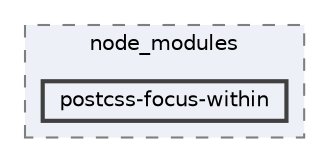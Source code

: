digraph "pkiclassroomrescheduler/src/main/frontend/node_modules/postcss-focus-within"
{
 // LATEX_PDF_SIZE
  bgcolor="transparent";
  edge [fontname=Helvetica,fontsize=10,labelfontname=Helvetica,labelfontsize=10];
  node [fontname=Helvetica,fontsize=10,shape=box,height=0.2,width=0.4];
  compound=true
  subgraph clusterdir_72953eda66ccb3a2722c28e1c3e6c23b {
    graph [ bgcolor="#edf0f7", pencolor="grey50", label="node_modules", fontname=Helvetica,fontsize=10 style="filled,dashed", URL="dir_72953eda66ccb3a2722c28e1c3e6c23b.html",tooltip=""]
  dir_61622c3aa69884301f6a2b6627a3cf35 [label="postcss-focus-within", fillcolor="#edf0f7", color="grey25", style="filled,bold", URL="dir_61622c3aa69884301f6a2b6627a3cf35.html",tooltip=""];
  }
}
